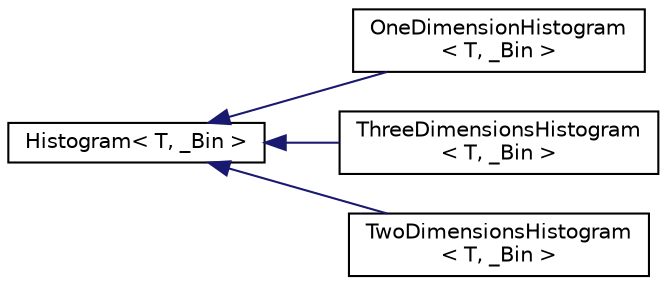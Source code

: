 digraph "Graphical Class Hierarchy"
{
  edge [fontname="Helvetica",fontsize="10",labelfontname="Helvetica",labelfontsize="10"];
  node [fontname="Helvetica",fontsize="10",shape=record];
  rankdir="LR";
  Node1 [label="Histogram\< T, _Bin \>",height=0.2,width=0.4,color="black", fillcolor="white", style="filled",URL="$classHistogram.html"];
  Node1 -> Node2 [dir="back",color="midnightblue",fontsize="10",style="solid",fontname="Helvetica"];
  Node2 [label="OneDimensionHistogram\l\< T, _Bin \>",height=0.2,width=0.4,color="black", fillcolor="white", style="filled",URL="$classOneDimensionHistogram.html"];
  Node1 -> Node3 [dir="back",color="midnightblue",fontsize="10",style="solid",fontname="Helvetica"];
  Node3 [label="ThreeDimensionsHistogram\l\< T, _Bin \>",height=0.2,width=0.4,color="black", fillcolor="white", style="filled",URL="$classThreeDimensionsHistogram.html"];
  Node1 -> Node4 [dir="back",color="midnightblue",fontsize="10",style="solid",fontname="Helvetica"];
  Node4 [label="TwoDimensionsHistogram\l\< T, _Bin \>",height=0.2,width=0.4,color="black", fillcolor="white", style="filled",URL="$classTwoDimensionsHistogram.html"];
}
